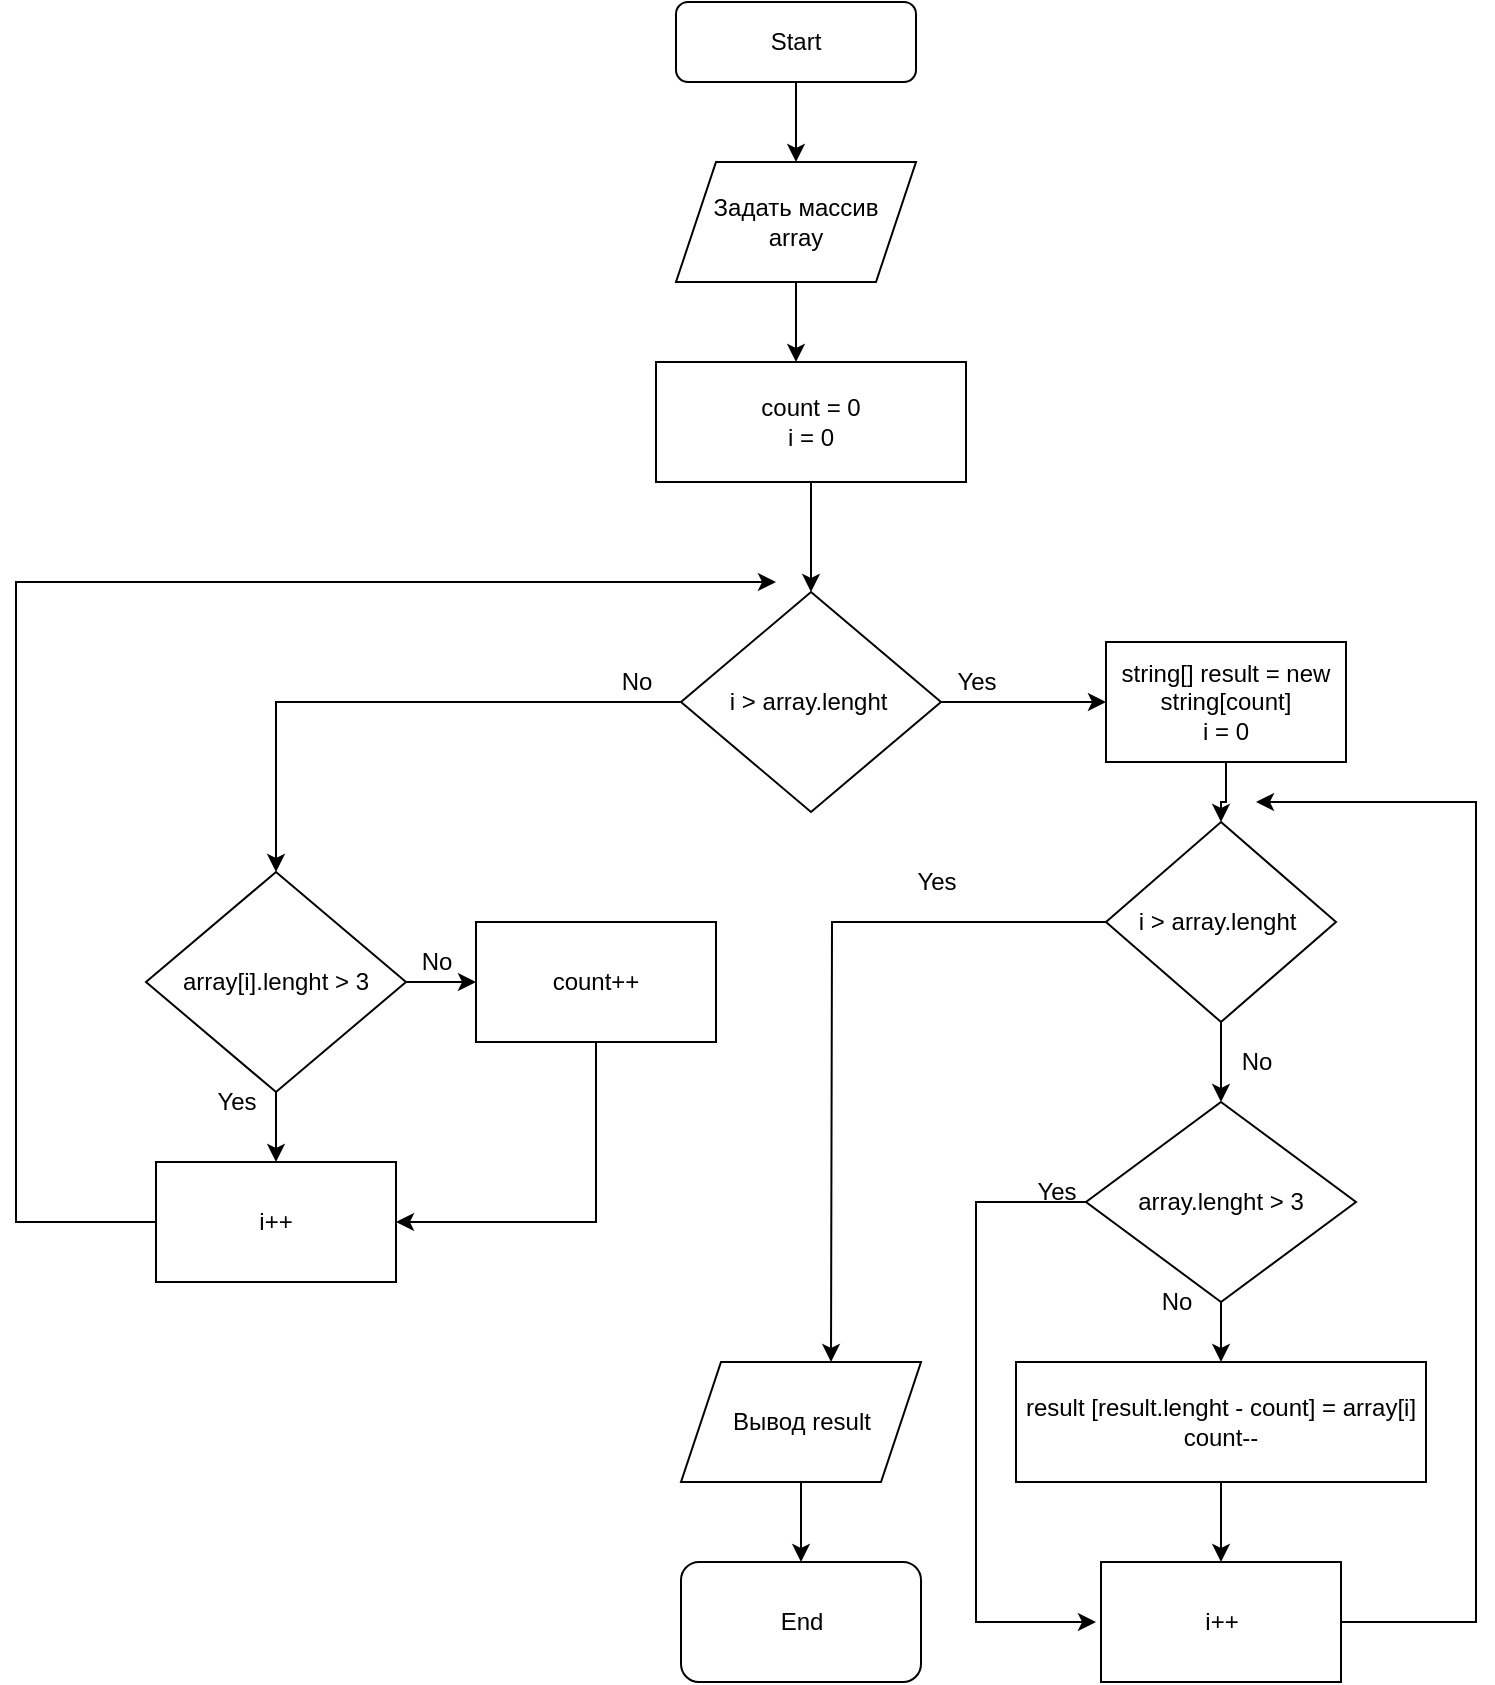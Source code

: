 <mxfile version="20.6.0" type="google"><diagram id="C5RBs43oDa-KdzZeNtuy" name="Page-1"><mxGraphModel grid="1" page="1" gridSize="10" guides="1" tooltips="1" connect="1" arrows="1" fold="1" pageScale="1" pageWidth="827" pageHeight="1169" math="0" shadow="0"><root><mxCell id="WIyWlLk6GJQsqaUBKTNV-0"/><mxCell id="WIyWlLk6GJQsqaUBKTNV-1" parent="WIyWlLk6GJQsqaUBKTNV-0"/><mxCell id="lHLWTEM7Sn5j7xjo_-Zv-1" value="" style="edgeStyle=orthogonalEdgeStyle;rounded=0;orthogonalLoop=1;jettySize=auto;html=1;" edge="1" parent="WIyWlLk6GJQsqaUBKTNV-1" source="WIyWlLk6GJQsqaUBKTNV-3" target="lHLWTEM7Sn5j7xjo_-Zv-0"><mxGeometry relative="1" as="geometry"/></mxCell><mxCell id="WIyWlLk6GJQsqaUBKTNV-3" value="Start" style="rounded=1;whiteSpace=wrap;html=1;fontSize=12;glass=0;strokeWidth=1;shadow=0;" vertex="1" parent="WIyWlLk6GJQsqaUBKTNV-1"><mxGeometry x="360" y="80" width="120" height="40" as="geometry"/></mxCell><mxCell id="lHLWTEM7Sn5j7xjo_-Zv-4" value="" style="edgeStyle=orthogonalEdgeStyle;rounded=0;orthogonalLoop=1;jettySize=auto;html=1;" edge="1" parent="WIyWlLk6GJQsqaUBKTNV-1" source="lHLWTEM7Sn5j7xjo_-Zv-0"><mxGeometry relative="1" as="geometry"><mxPoint x="420" y="260" as="targetPoint"/></mxGeometry></mxCell><mxCell id="lHLWTEM7Sn5j7xjo_-Zv-0" value="Задать массив&lt;br&gt;array" style="shape=parallelogram;perimeter=parallelogramPerimeter;whiteSpace=wrap;html=1;fixedSize=1;" vertex="1" parent="WIyWlLk6GJQsqaUBKTNV-1"><mxGeometry x="360" y="160" width="120" height="60" as="geometry"/></mxCell><mxCell id="lHLWTEM7Sn5j7xjo_-Zv-7" value="" style="edgeStyle=orthogonalEdgeStyle;rounded=0;orthogonalLoop=1;jettySize=auto;html=1;" edge="1" parent="WIyWlLk6GJQsqaUBKTNV-1" source="lHLWTEM7Sn5j7xjo_-Zv-5" target="lHLWTEM7Sn5j7xjo_-Zv-6"><mxGeometry relative="1" as="geometry"/></mxCell><mxCell id="lHLWTEM7Sn5j7xjo_-Zv-5" value="count = 0&lt;br&gt;i = 0" style="whiteSpace=wrap;html=1;" vertex="1" parent="WIyWlLk6GJQsqaUBKTNV-1"><mxGeometry x="350" y="260" width="155" height="60" as="geometry"/></mxCell><mxCell id="lHLWTEM7Sn5j7xjo_-Zv-9" value="" style="edgeStyle=orthogonalEdgeStyle;rounded=0;orthogonalLoop=1;jettySize=auto;html=1;" edge="1" parent="WIyWlLk6GJQsqaUBKTNV-1" source="lHLWTEM7Sn5j7xjo_-Zv-6" target="lHLWTEM7Sn5j7xjo_-Zv-8"><mxGeometry relative="1" as="geometry"/></mxCell><mxCell id="lHLWTEM7Sn5j7xjo_-Zv-48" style="edgeStyle=orthogonalEdgeStyle;rounded=0;orthogonalLoop=1;jettySize=auto;html=1;" edge="1" parent="WIyWlLk6GJQsqaUBKTNV-1" source="lHLWTEM7Sn5j7xjo_-Zv-6" target="lHLWTEM7Sn5j7xjo_-Zv-47"><mxGeometry relative="1" as="geometry"/></mxCell><mxCell id="lHLWTEM7Sn5j7xjo_-Zv-6" value="i &amp;gt; array.lenght&amp;nbsp;" style="rhombus;whiteSpace=wrap;html=1;" vertex="1" parent="WIyWlLk6GJQsqaUBKTNV-1"><mxGeometry x="362.5" y="375" width="130" height="110" as="geometry"/></mxCell><mxCell id="lHLWTEM7Sn5j7xjo_-Zv-17" value="" style="edgeStyle=orthogonalEdgeStyle;rounded=0;orthogonalLoop=1;jettySize=auto;html=1;" edge="1" parent="WIyWlLk6GJQsqaUBKTNV-1" source="lHLWTEM7Sn5j7xjo_-Zv-8" target="lHLWTEM7Sn5j7xjo_-Zv-16"><mxGeometry relative="1" as="geometry"/></mxCell><mxCell id="lHLWTEM7Sn5j7xjo_-Zv-8" value="string[] result = new&lt;br&gt;string[count]&lt;br&gt;i = 0" style="whiteSpace=wrap;html=1;" vertex="1" parent="WIyWlLk6GJQsqaUBKTNV-1"><mxGeometry x="575" y="400" width="120" height="60" as="geometry"/></mxCell><mxCell id="lHLWTEM7Sn5j7xjo_-Zv-10" value="Yes" style="text;html=1;align=center;verticalAlign=middle;resizable=0;points=[];autosize=1;strokeColor=none;fillColor=none;" vertex="1" parent="WIyWlLk6GJQsqaUBKTNV-1"><mxGeometry x="490" y="405" width="40" height="30" as="geometry"/></mxCell><mxCell id="lHLWTEM7Sn5j7xjo_-Zv-19" style="edgeStyle=orthogonalEdgeStyle;rounded=0;orthogonalLoop=1;jettySize=auto;html=1;" edge="1" parent="WIyWlLk6GJQsqaUBKTNV-1" source="lHLWTEM7Sn5j7xjo_-Zv-16"><mxGeometry relative="1" as="geometry"><mxPoint x="437.5" y="760" as="targetPoint"/></mxGeometry></mxCell><mxCell id="lHLWTEM7Sn5j7xjo_-Zv-25" value="" style="edgeStyle=orthogonalEdgeStyle;rounded=0;orthogonalLoop=1;jettySize=auto;html=1;" edge="1" parent="WIyWlLk6GJQsqaUBKTNV-1" source="lHLWTEM7Sn5j7xjo_-Zv-16" target="lHLWTEM7Sn5j7xjo_-Zv-24"><mxGeometry relative="1" as="geometry"/></mxCell><mxCell id="lHLWTEM7Sn5j7xjo_-Zv-16" value="i &amp;gt; array.lenght&amp;nbsp;" style="rhombus;whiteSpace=wrap;html=1;" vertex="1" parent="WIyWlLk6GJQsqaUBKTNV-1"><mxGeometry x="575" y="490" width="115" height="100" as="geometry"/></mxCell><mxCell id="lHLWTEM7Sn5j7xjo_-Zv-23" value="" style="edgeStyle=orthogonalEdgeStyle;rounded=0;orthogonalLoop=1;jettySize=auto;html=1;" edge="1" parent="WIyWlLk6GJQsqaUBKTNV-1" source="lHLWTEM7Sn5j7xjo_-Zv-20" target="lHLWTEM7Sn5j7xjo_-Zv-22"><mxGeometry relative="1" as="geometry"/></mxCell><mxCell id="lHLWTEM7Sn5j7xjo_-Zv-20" value="Вывод result" style="shape=parallelogram;perimeter=parallelogramPerimeter;whiteSpace=wrap;html=1;fixedSize=1;" vertex="1" parent="WIyWlLk6GJQsqaUBKTNV-1"><mxGeometry x="362.5" y="760" width="120" height="60" as="geometry"/></mxCell><mxCell id="lHLWTEM7Sn5j7xjo_-Zv-22" value="End" style="rounded=1;whiteSpace=wrap;html=1;" vertex="1" parent="WIyWlLk6GJQsqaUBKTNV-1"><mxGeometry x="362.5" y="860" width="120" height="60" as="geometry"/></mxCell><mxCell id="lHLWTEM7Sn5j7xjo_-Zv-31" value="" style="edgeStyle=orthogonalEdgeStyle;rounded=0;orthogonalLoop=1;jettySize=auto;html=1;" edge="1" parent="WIyWlLk6GJQsqaUBKTNV-1" source="lHLWTEM7Sn5j7xjo_-Zv-24" target="lHLWTEM7Sn5j7xjo_-Zv-30"><mxGeometry relative="1" as="geometry"/></mxCell><mxCell id="lHLWTEM7Sn5j7xjo_-Zv-36" style="edgeStyle=orthogonalEdgeStyle;rounded=0;orthogonalLoop=1;jettySize=auto;html=1;" edge="1" parent="WIyWlLk6GJQsqaUBKTNV-1" source="lHLWTEM7Sn5j7xjo_-Zv-24"><mxGeometry relative="1" as="geometry"><mxPoint x="570" y="890" as="targetPoint"/><Array as="points"><mxPoint x="510" y="680"/><mxPoint x="510" y="890"/></Array></mxGeometry></mxCell><mxCell id="lHLWTEM7Sn5j7xjo_-Zv-24" value="array.lenght &amp;gt; 3" style="rhombus;whiteSpace=wrap;html=1;" vertex="1" parent="WIyWlLk6GJQsqaUBKTNV-1"><mxGeometry x="565" y="630" width="135" height="100" as="geometry"/></mxCell><mxCell id="lHLWTEM7Sn5j7xjo_-Zv-27" value="Yes" style="text;html=1;align=center;verticalAlign=middle;resizable=0;points=[];autosize=1;strokeColor=none;fillColor=none;" vertex="1" parent="WIyWlLk6GJQsqaUBKTNV-1"><mxGeometry x="470" y="505" width="40" height="30" as="geometry"/></mxCell><mxCell id="lHLWTEM7Sn5j7xjo_-Zv-34" value="" style="edgeStyle=orthogonalEdgeStyle;rounded=0;orthogonalLoop=1;jettySize=auto;html=1;" edge="1" parent="WIyWlLk6GJQsqaUBKTNV-1" source="lHLWTEM7Sn5j7xjo_-Zv-30" target="lHLWTEM7Sn5j7xjo_-Zv-33"><mxGeometry relative="1" as="geometry"/></mxCell><mxCell id="lHLWTEM7Sn5j7xjo_-Zv-30" value="result [result.lenght - count] = array[i]&lt;br&gt;count--" style="whiteSpace=wrap;html=1;" vertex="1" parent="WIyWlLk6GJQsqaUBKTNV-1"><mxGeometry x="530" y="760" width="205" height="60" as="geometry"/></mxCell><mxCell id="lHLWTEM7Sn5j7xjo_-Zv-32" value="No" style="text;html=1;align=center;verticalAlign=middle;resizable=0;points=[];autosize=1;strokeColor=none;fillColor=none;" vertex="1" parent="WIyWlLk6GJQsqaUBKTNV-1"><mxGeometry x="590" y="715" width="40" height="30" as="geometry"/></mxCell><mxCell id="lHLWTEM7Sn5j7xjo_-Zv-46" style="edgeStyle=orthogonalEdgeStyle;rounded=0;orthogonalLoop=1;jettySize=auto;html=1;" edge="1" parent="WIyWlLk6GJQsqaUBKTNV-1" source="lHLWTEM7Sn5j7xjo_-Zv-33"><mxGeometry relative="1" as="geometry"><mxPoint x="650" y="480" as="targetPoint"/><Array as="points"><mxPoint x="760" y="890"/><mxPoint x="760" y="480"/></Array></mxGeometry></mxCell><mxCell id="lHLWTEM7Sn5j7xjo_-Zv-33" value="i++" style="whiteSpace=wrap;html=1;" vertex="1" parent="WIyWlLk6GJQsqaUBKTNV-1"><mxGeometry x="572.5" y="860" width="120" height="60" as="geometry"/></mxCell><mxCell id="lHLWTEM7Sn5j7xjo_-Zv-42" value="Yes" style="text;html=1;align=center;verticalAlign=middle;resizable=0;points=[];autosize=1;strokeColor=none;fillColor=none;" vertex="1" parent="WIyWlLk6GJQsqaUBKTNV-1"><mxGeometry x="530" y="660" width="40" height="30" as="geometry"/></mxCell><mxCell id="lHLWTEM7Sn5j7xjo_-Zv-44" value="No" style="text;html=1;align=center;verticalAlign=middle;resizable=0;points=[];autosize=1;strokeColor=none;fillColor=none;" vertex="1" parent="WIyWlLk6GJQsqaUBKTNV-1"><mxGeometry x="630" y="595" width="40" height="30" as="geometry"/></mxCell><mxCell id="lHLWTEM7Sn5j7xjo_-Zv-50" value="" style="edgeStyle=orthogonalEdgeStyle;rounded=0;orthogonalLoop=1;jettySize=auto;html=1;" edge="1" parent="WIyWlLk6GJQsqaUBKTNV-1" source="lHLWTEM7Sn5j7xjo_-Zv-47" target="lHLWTEM7Sn5j7xjo_-Zv-49"><mxGeometry relative="1" as="geometry"/></mxCell><mxCell id="lHLWTEM7Sn5j7xjo_-Zv-53" value="" style="edgeStyle=orthogonalEdgeStyle;rounded=0;orthogonalLoop=1;jettySize=auto;html=1;" edge="1" parent="WIyWlLk6GJQsqaUBKTNV-1" source="lHLWTEM7Sn5j7xjo_-Zv-47" target="lHLWTEM7Sn5j7xjo_-Zv-52"><mxGeometry relative="1" as="geometry"/></mxCell><mxCell id="lHLWTEM7Sn5j7xjo_-Zv-47" value="array[i].lenght &amp;gt; 3" style="rhombus;whiteSpace=wrap;html=1;" vertex="1" parent="WIyWlLk6GJQsqaUBKTNV-1"><mxGeometry x="95" y="515" width="130" height="110" as="geometry"/></mxCell><mxCell id="lHLWTEM7Sn5j7xjo_-Zv-55" style="edgeStyle=orthogonalEdgeStyle;rounded=0;orthogonalLoop=1;jettySize=auto;html=1;entryX=1;entryY=0.5;entryDx=0;entryDy=0;" edge="1" parent="WIyWlLk6GJQsqaUBKTNV-1" source="lHLWTEM7Sn5j7xjo_-Zv-49" target="lHLWTEM7Sn5j7xjo_-Zv-52"><mxGeometry relative="1" as="geometry"><mxPoint x="270" y="690" as="targetPoint"/><Array as="points"><mxPoint x="320" y="690"/></Array></mxGeometry></mxCell><mxCell id="lHLWTEM7Sn5j7xjo_-Zv-49" value="count++" style="whiteSpace=wrap;html=1;" vertex="1" parent="WIyWlLk6GJQsqaUBKTNV-1"><mxGeometry x="260" y="540" width="120" height="60" as="geometry"/></mxCell><mxCell id="lHLWTEM7Sn5j7xjo_-Zv-51" value="No" style="text;html=1;align=center;verticalAlign=middle;resizable=0;points=[];autosize=1;strokeColor=none;fillColor=none;" vertex="1" parent="WIyWlLk6GJQsqaUBKTNV-1"><mxGeometry x="220" y="545" width="40" height="30" as="geometry"/></mxCell><mxCell id="lHLWTEM7Sn5j7xjo_-Zv-58" style="edgeStyle=orthogonalEdgeStyle;rounded=0;orthogonalLoop=1;jettySize=auto;html=1;" edge="1" parent="WIyWlLk6GJQsqaUBKTNV-1" source="lHLWTEM7Sn5j7xjo_-Zv-52"><mxGeometry relative="1" as="geometry"><mxPoint x="410" y="370" as="targetPoint"/><Array as="points"><mxPoint x="30" y="690"/><mxPoint x="30" y="370"/><mxPoint x="300" y="370"/></Array></mxGeometry></mxCell><mxCell id="lHLWTEM7Sn5j7xjo_-Zv-52" value="i++" style="whiteSpace=wrap;html=1;" vertex="1" parent="WIyWlLk6GJQsqaUBKTNV-1"><mxGeometry x="100" y="660" width="120" height="60" as="geometry"/></mxCell><mxCell id="lHLWTEM7Sn5j7xjo_-Zv-56" value="Yes" style="text;html=1;align=center;verticalAlign=middle;resizable=0;points=[];autosize=1;strokeColor=none;fillColor=none;" vertex="1" parent="WIyWlLk6GJQsqaUBKTNV-1"><mxGeometry x="120" y="615" width="40" height="30" as="geometry"/></mxCell><mxCell id="lHLWTEM7Sn5j7xjo_-Zv-59" value="No" style="text;html=1;align=center;verticalAlign=middle;resizable=0;points=[];autosize=1;strokeColor=none;fillColor=none;" vertex="1" parent="WIyWlLk6GJQsqaUBKTNV-1"><mxGeometry x="320" y="405" width="40" height="30" as="geometry"/></mxCell></root></mxGraphModel></diagram></mxfile>